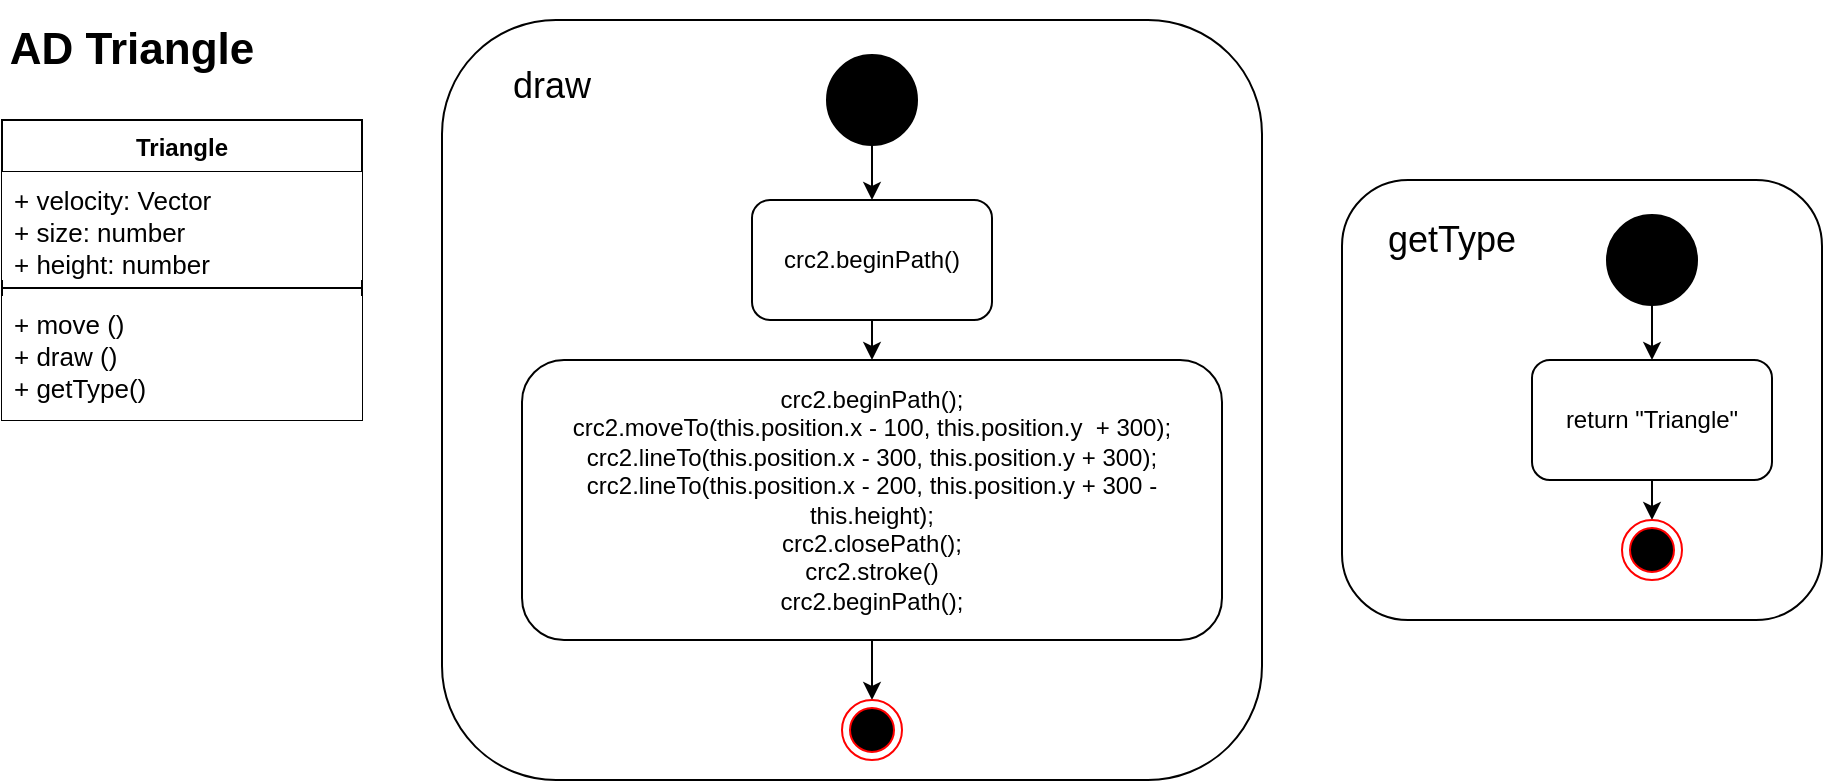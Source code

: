 <mxfile version="13.5.7" type="device"><diagram id="4KBk3-70U8O5AE8F8eCG" name="Page-1"><mxGraphModel dx="1551" dy="1151" grid="1" gridSize="10" guides="1" tooltips="1" connect="1" arrows="1" fold="1" page="1" pageScale="1" pageWidth="1600" pageHeight="900" math="0" shadow="0"><root><mxCell id="0"/><mxCell id="1" parent="0"/><mxCell id="RWloLhvaOT7IMQ4KbCGu-14" value="&lt;font style=&quot;font-size: 22px&quot;&gt;&lt;b&gt;AD Triangle&lt;/b&gt;&lt;/font&gt;" style="text;html=1;strokeColor=none;fillColor=none;align=center;verticalAlign=middle;whiteSpace=wrap;rounded=0;" vertex="1" parent="1"><mxGeometry x="10" y="10" width="130" height="50" as="geometry"/></mxCell><mxCell id="RWloLhvaOT7IMQ4KbCGu-15" value="Triangle" style="swimlane;fontStyle=1;align=center;verticalAlign=top;childLayout=stackLayout;horizontal=1;startSize=26;horizontalStack=0;resizeParent=1;resizeParentMax=0;resizeLast=0;collapsible=1;marginBottom=0;" vertex="1" parent="1"><mxGeometry x="10" y="70" width="180" height="150" as="geometry"/></mxCell><mxCell id="RWloLhvaOT7IMQ4KbCGu-16" value="+ velocity: Vector&#10;+ size: number&#10;+ height: number" style="text;strokeColor=none;align=left;verticalAlign=top;spacingLeft=4;spacingRight=4;overflow=hidden;rotatable=0;points=[[0,0.5],[1,0.5]];portConstraint=eastwest;fillColor=#ffffff;fontSize=13;" vertex="1" parent="RWloLhvaOT7IMQ4KbCGu-15"><mxGeometry y="26" width="180" height="54" as="geometry"/></mxCell><mxCell id="RWloLhvaOT7IMQ4KbCGu-17" value="" style="line;strokeWidth=1;fillColor=none;align=left;verticalAlign=middle;spacingTop=-1;spacingLeft=3;spacingRight=3;rotatable=0;labelPosition=right;points=[];portConstraint=eastwest;" vertex="1" parent="RWloLhvaOT7IMQ4KbCGu-15"><mxGeometry y="80" width="180" height="8" as="geometry"/></mxCell><mxCell id="RWloLhvaOT7IMQ4KbCGu-18" value="+ move ()&#10;+ draw ()&#10;+ getType()" style="text;strokeColor=none;align=left;verticalAlign=top;spacingLeft=4;spacingRight=4;overflow=hidden;rotatable=0;points=[[0,0.5],[1,0.5]];portConstraint=eastwest;fillColor=#ffffff;fontSize=13;" vertex="1" parent="RWloLhvaOT7IMQ4KbCGu-15"><mxGeometry y="88" width="180" height="62" as="geometry"/></mxCell><mxCell id="RWloLhvaOT7IMQ4KbCGu-19" value="" style="rounded=1;whiteSpace=wrap;html=1;" vertex="1" parent="1"><mxGeometry x="230" y="20" width="410" height="380" as="geometry"/></mxCell><mxCell id="RWloLhvaOT7IMQ4KbCGu-20" value="&lt;font style=&quot;font-size: 18px&quot;&gt;draw&lt;/font&gt;" style="text;html=1;strokeColor=none;fillColor=none;align=center;verticalAlign=middle;whiteSpace=wrap;rounded=0;" vertex="1" parent="1"><mxGeometry x="230" y="22.5" width="110" height="60" as="geometry"/></mxCell><mxCell id="RWloLhvaOT7IMQ4KbCGu-21" value="" style="ellipse;whiteSpace=wrap;html=1;aspect=fixed;fillColor=#000000;" vertex="1" parent="1"><mxGeometry x="422.5" y="37.5" width="45" height="45" as="geometry"/></mxCell><mxCell id="RWloLhvaOT7IMQ4KbCGu-22" value="" style="endArrow=classic;html=1;exitX=0.5;exitY=1;exitDx=0;exitDy=0;entryX=0.5;entryY=0;entryDx=0;entryDy=0;" edge="1" parent="1" source="RWloLhvaOT7IMQ4KbCGu-21" target="RWloLhvaOT7IMQ4KbCGu-23"><mxGeometry width="50" height="50" relative="1" as="geometry"><mxPoint x="560" y="400" as="sourcePoint"/><mxPoint x="610" y="350" as="targetPoint"/></mxGeometry></mxCell><mxCell id="RWloLhvaOT7IMQ4KbCGu-23" value="crc2.beginPath()" style="rounded=1;whiteSpace=wrap;html=1;fillColor=#FFFFFF;" vertex="1" parent="1"><mxGeometry x="385" y="110" width="120" height="60" as="geometry"/></mxCell><mxCell id="RWloLhvaOT7IMQ4KbCGu-24" value="&lt;div&gt;crc2.beginPath();&lt;/div&gt;&lt;div&gt;crc2.moveTo(this.position.x - 100, this.position.y&amp;nbsp; + 300);&lt;/div&gt;&lt;div&gt;crc2.lineTo(this.position.x - 300, this.position.y + 300);&lt;/div&gt;&lt;div&gt;crc2.lineTo(this.position.x - 200, this.position.y + 300 - this.height);&lt;/div&gt;&lt;div&gt;crc2.closePath();&lt;/div&gt;&lt;div&gt;crc2.stroke()&lt;/div&gt;&lt;div&gt;crc2.beginPath();&lt;/div&gt;" style="rounded=1;whiteSpace=wrap;html=1;fillColor=#FFFFFF;" vertex="1" parent="1"><mxGeometry x="270" y="190" width="350" height="140" as="geometry"/></mxCell><mxCell id="RWloLhvaOT7IMQ4KbCGu-25" value="" style="endArrow=classic;html=1;entryX=0.5;entryY=0;entryDx=0;entryDy=0;exitX=0.5;exitY=1;exitDx=0;exitDy=0;" edge="1" parent="1" source="RWloLhvaOT7IMQ4KbCGu-23" target="RWloLhvaOT7IMQ4KbCGu-24"><mxGeometry width="50" height="50" relative="1" as="geometry"><mxPoint x="490" y="350" as="sourcePoint"/><mxPoint x="540" y="300" as="targetPoint"/></mxGeometry></mxCell><mxCell id="RWloLhvaOT7IMQ4KbCGu-26" value="" style="endArrow=classic;html=1;exitX=0.5;exitY=1;exitDx=0;exitDy=0;" edge="1" parent="1" source="RWloLhvaOT7IMQ4KbCGu-24" target="RWloLhvaOT7IMQ4KbCGu-27"><mxGeometry width="50" height="50" relative="1" as="geometry"><mxPoint x="490" y="350" as="sourcePoint"/><mxPoint x="540" y="300" as="targetPoint"/></mxGeometry></mxCell><mxCell id="RWloLhvaOT7IMQ4KbCGu-27" value="" style="ellipse;html=1;shape=endState;fillColor=#000000;strokeColor=#ff0000;" vertex="1" parent="1"><mxGeometry x="430" y="360" width="30" height="30" as="geometry"/></mxCell><mxCell id="RWloLhvaOT7IMQ4KbCGu-28" value="" style="rounded=1;whiteSpace=wrap;html=1;" vertex="1" parent="1"><mxGeometry x="680" y="100" width="240" height="220" as="geometry"/></mxCell><mxCell id="RWloLhvaOT7IMQ4KbCGu-29" value="&lt;font style=&quot;font-size: 18px&quot;&gt;getType&lt;/font&gt;" style="text;html=1;strokeColor=none;fillColor=none;align=center;verticalAlign=middle;whiteSpace=wrap;rounded=0;" vertex="1" parent="1"><mxGeometry x="680" y="100" width="110" height="60" as="geometry"/></mxCell><mxCell id="RWloLhvaOT7IMQ4KbCGu-30" value="" style="ellipse;whiteSpace=wrap;html=1;aspect=fixed;fillColor=#000000;" vertex="1" parent="1"><mxGeometry x="812.5" y="117.5" width="45" height="45" as="geometry"/></mxCell><mxCell id="RWloLhvaOT7IMQ4KbCGu-31" value="" style="endArrow=classic;html=1;exitX=0.5;exitY=1;exitDx=0;exitDy=0;entryX=0.5;entryY=0;entryDx=0;entryDy=0;" edge="1" parent="1" source="RWloLhvaOT7IMQ4KbCGu-30" target="RWloLhvaOT7IMQ4KbCGu-32"><mxGeometry width="50" height="50" relative="1" as="geometry"><mxPoint x="950" y="480" as="sourcePoint"/><mxPoint x="1000" y="430" as="targetPoint"/></mxGeometry></mxCell><mxCell id="RWloLhvaOT7IMQ4KbCGu-32" value="return &quot;Triangle&quot;" style="rounded=1;whiteSpace=wrap;html=1;fillColor=#FFFFFF;" vertex="1" parent="1"><mxGeometry x="775" y="190" width="120" height="60" as="geometry"/></mxCell><mxCell id="RWloLhvaOT7IMQ4KbCGu-34" value="" style="endArrow=classic;html=1;entryX=0.5;entryY=0;entryDx=0;entryDy=0;exitX=0.5;exitY=1;exitDx=0;exitDy=0;" edge="1" parent="1" source="RWloLhvaOT7IMQ4KbCGu-32"><mxGeometry width="50" height="50" relative="1" as="geometry"><mxPoint x="880" y="430" as="sourcePoint"/><mxPoint x="835" y="270" as="targetPoint"/></mxGeometry></mxCell><mxCell id="RWloLhvaOT7IMQ4KbCGu-36" value="" style="ellipse;html=1;shape=endState;fillColor=#000000;strokeColor=#ff0000;" vertex="1" parent="1"><mxGeometry x="820" y="270" width="30" height="30" as="geometry"/></mxCell></root></mxGraphModel></diagram></mxfile>